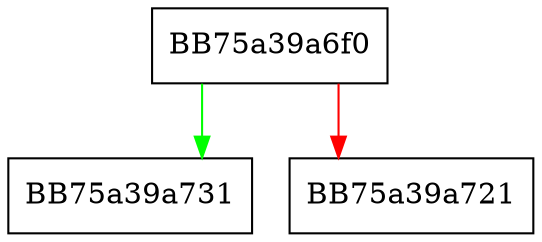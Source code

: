 digraph at {
  node [shape="box"];
  graph [splines=ortho];
  BB75a39a6f0 -> BB75a39a731 [color="green"];
  BB75a39a6f0 -> BB75a39a721 [color="red"];
}